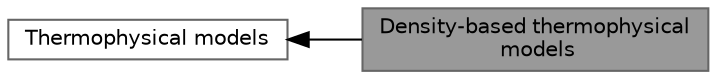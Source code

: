 digraph "Density-based thermophysical models"
{
 // LATEX_PDF_SIZE
  bgcolor="transparent";
  edge [fontname=Helvetica,fontsize=10,labelfontname=Helvetica,labelfontsize=10];
  node [fontname=Helvetica,fontsize=10,shape=box,height=0.2,width=0.4];
  rankdir=LR;
  Node1 [id="Node000001",label="Density-based thermophysical\l models",height=0.2,width=0.4,color="gray40", fillcolor="grey60", style="filled", fontcolor="black",tooltip=" "];
  Node2 [id="Node000002",label="Thermophysical models",height=0.2,width=0.4,color="grey40", fillcolor="white", style="filled",URL="$group__grpThermophysicalModels.html",tooltip=" "];
  Node2->Node1 [shape=plaintext, dir="back", style="solid"];
}
